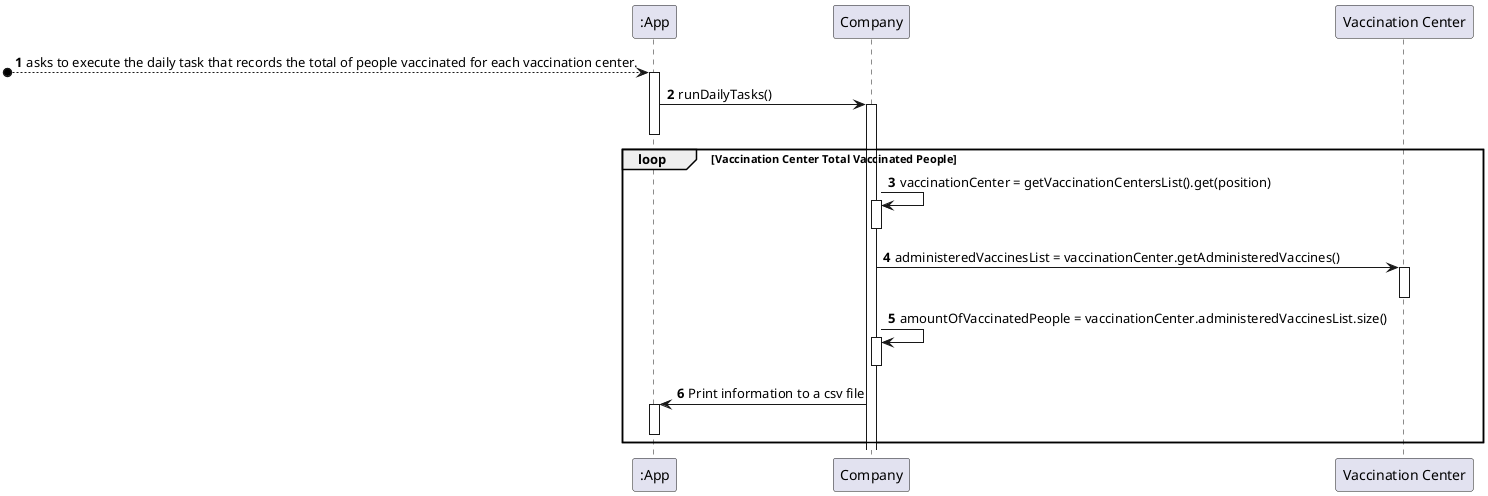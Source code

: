 @startuml

autonumber

participant ":App" as A
participant "Company" as C
participant "Vaccination Center" as VC



[o--> A :asks to execute the daily task that records the total of people vaccinated for each vaccination center.
activate A
A -> C : runDailyTasks()
activate C
deactivate A
loop Vaccination Center Total Vaccinated People
C -> C : vaccinationCenter = getVaccinationCentersList().get(position)
activate C
deactivate C
C->VC :   administeredVaccinesList = vaccinationCenter.getAdministeredVaccines()
activate VC
deactivate VC
C -> C : amountOfVaccinatedPeople = vaccinationCenter.administeredVaccinesList.size()
activate C
deactivate C
C -> A : Print information to a csv file
activate A
deactivate A
end

@enduml